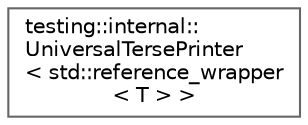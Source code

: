 digraph "Graphical Class Hierarchy"
{
 // LATEX_PDF_SIZE
  bgcolor="transparent";
  edge [fontname=Helvetica,fontsize=10,labelfontname=Helvetica,labelfontsize=10];
  node [fontname=Helvetica,fontsize=10,shape=box,height=0.2,width=0.4];
  rankdir="LR";
  Node0 [id="Node000000",label="testing::internal::\lUniversalTersePrinter\l\< std::reference_wrapper\l\< T \> \>",height=0.2,width=0.4,color="grey40", fillcolor="white", style="filled",URL="$classtesting_1_1internal_1_1UniversalTersePrinter_3_01std_1_1reference__wrapper_3_01T_01_4_01_4.html",tooltip=" "];
}

